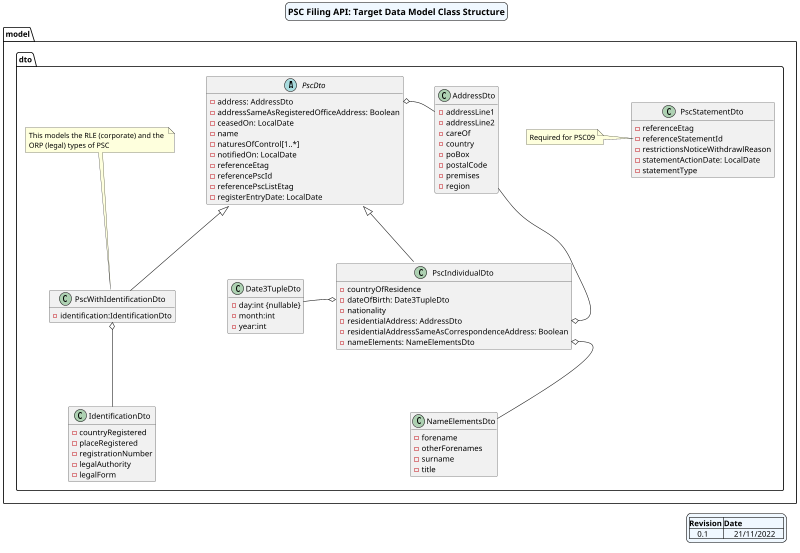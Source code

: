 @startuml
'https://plantuml.com/class-diagram
'ortho/polyline
'skinparam linetype polyline
skinparam nodesep 50 /' horizontal separator '/
skinparam ranksep 100 /' vertical separator '/
skinparam titleBorderRoundCorner 15
skinparam titleBorderThickness 1
skinparam titleBorderColor black
skinparam titleBackgroundColor AliceBlue
skinparam groupInheritance 1
skinparam legendBackgroundColor AliceBlue

scale 800 width
hide empty members
'hide circle'
skinparam titleFontSize 16

title PSC Filing API: Target Data Model Class Structure

legend right
|=Revision |=Date |
|    0.1    |     21/11/2022    |
endlegend

    package "model" {

        package "dto" {

            class AddressDto {
                -addressLine1
                -addressLine2
                -careOf
                -country
                -poBox
                -postalCode
                -premises
                -region
            }

            class Date3TupleDto {
                -day:int {nullable}
                -month:int
                -year:int
            }

/'             note left of Date3TupleDto
               day is null
               for partial DOB
            end note'/

            class IdentificationDto {
                -countryRegistered
                -placeRegistered
                -registrationNumber
                -legalAuthority
               -legalForm
            }

            class NameElementsDto {
                -forename
                -otherForenames
                -surname
                -title
            }
            
            class PscStatementDto {
                -referenceEtag
                -referenceStatementId
                -restrictionsNoticeWithdrawlReason
                -statementActionDate: LocalDate
                -statementType
            }

          note left of PscStatementDto::referenceStatementId
                Required for PSC09
           end note

/'          note left of PscStatementDto::statementType
                See public spec for full list
           end note'/

            abstract class PscDto {
                -address: AddressDto
                -addressSameAsRegisteredOfficeAddress: Boolean
                -ceasedOn: LocalDate
                -name
                -naturesOfControl[1..*]
                -notifiedOn: LocalDate
                -referenceEtag
                -referencePscId
                -referencePscListEtag
                -registerEntryDate: LocalDate
            }

/'           note left of PscDto::naturesOfControl
                See public spec for full list
            end note'/

            class PscIndividualDto {
                -countryOfResidence
                -dateOfBirth: Date3TupleDto
                -nationality
                -residentialAddress: AddressDto
                -residentialAddressSameAsCorrespondenceAddress: Boolean
                -nameElements: NameElementsDto
            }

/'           note "This models an individual PSC" as Note2
             Note2 .. PscIndividualDto'/

            class PscWithIdentificationDto {
                -identification:IdentificationDto
            }
           note "This models the RLE (corporate) and the \nORP (legal) types of PSC" as Note1
                Note1 .. PscWithIdentificationDto

            PscDto <|-- PscIndividualDto
            PscDto <|-- PscWithIdentificationDto
            PscIndividualDto::nameElements o-- NameElementsDto
            PscWithIdentificationDto o-- IdentificationDto
            AddressDto -o PscDto::address
            PscIndividualDto::residentialAddress o- AddressDto
            Date3TupleDto -o PscIndividualDto::dateOfBirth
        }
    }

@enduml